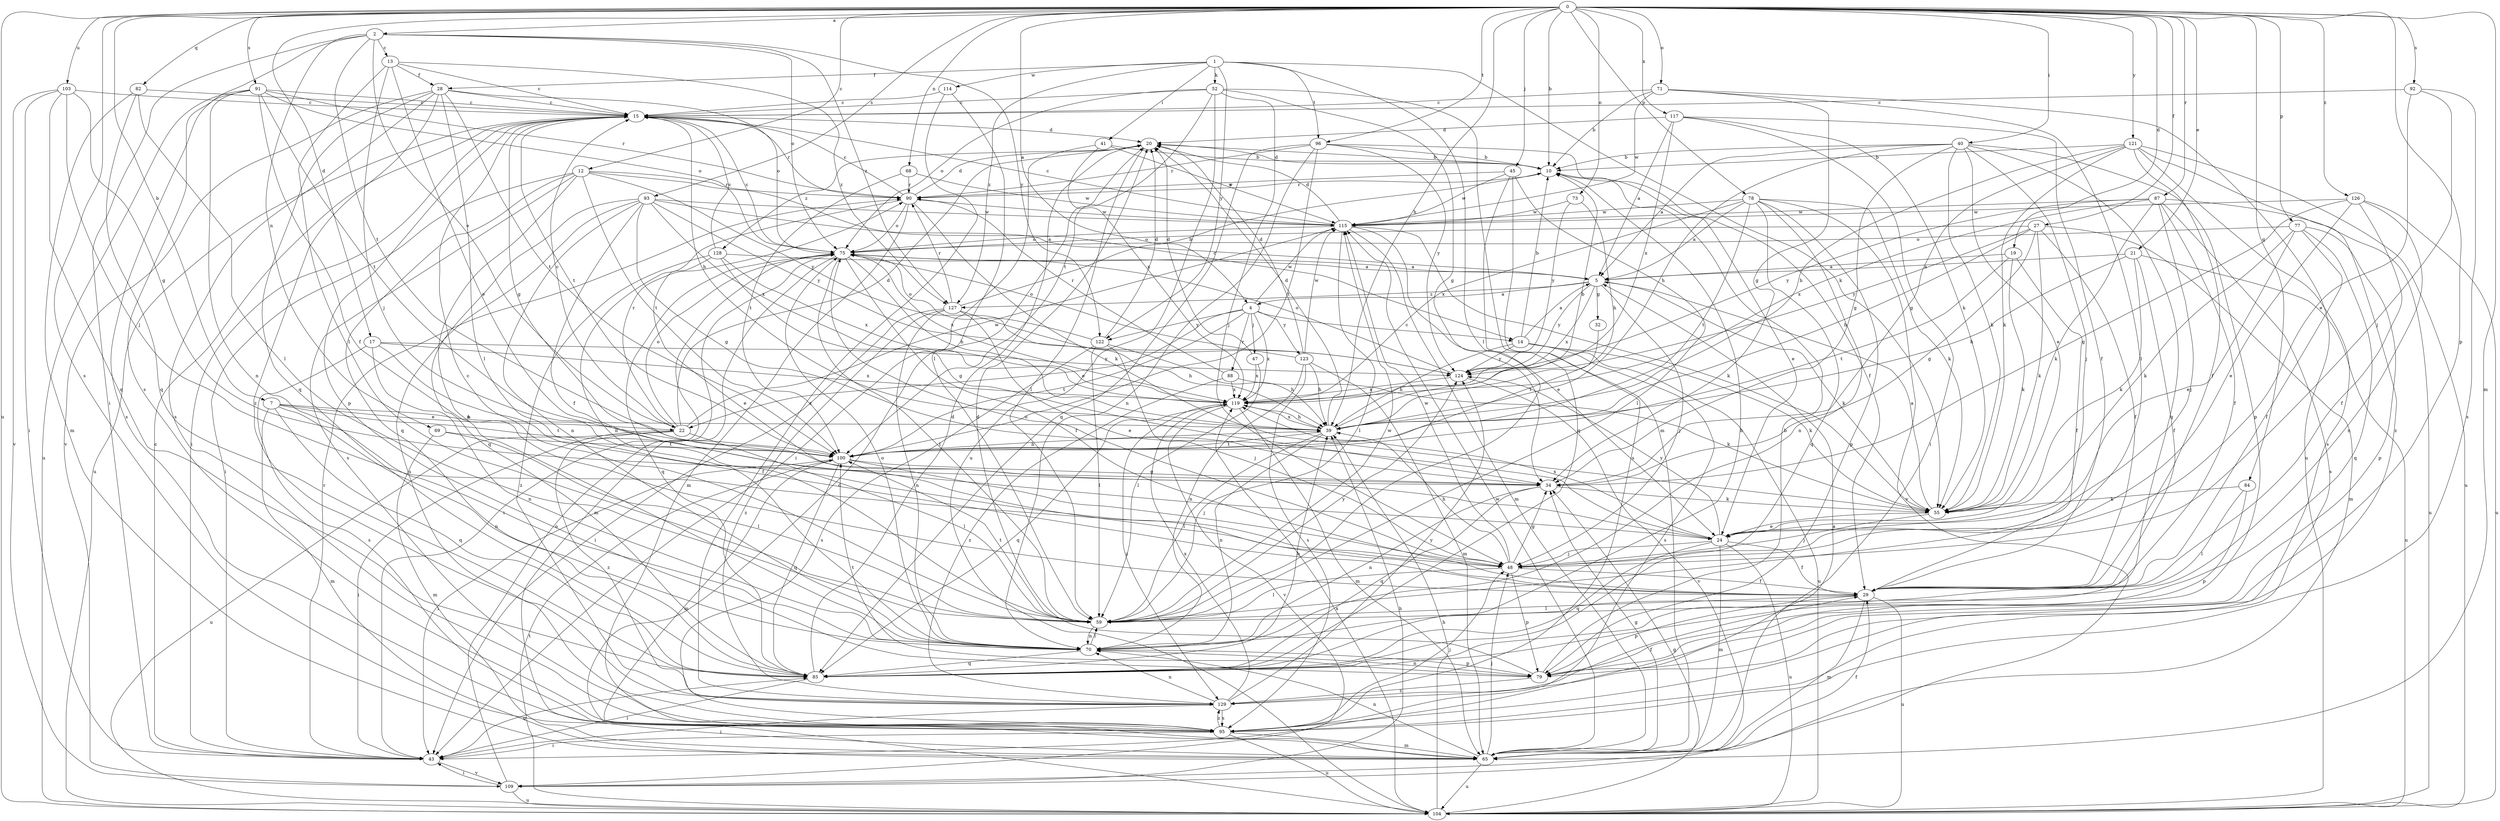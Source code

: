 strict digraph  {
0;
1;
2;
4;
5;
7;
10;
12;
13;
14;
15;
17;
19;
20;
21;
22;
24;
27;
28;
29;
32;
34;
39;
40;
41;
43;
45;
47;
48;
52;
55;
59;
65;
68;
69;
70;
71;
73;
75;
77;
78;
79;
82;
84;
85;
87;
88;
90;
91;
92;
93;
95;
96;
100;
103;
104;
109;
114;
115;
117;
119;
121;
122;
123;
124;
126;
127;
128;
129;
0 -> 2  [label=a];
0 -> 4  [label=a];
0 -> 7  [label=b];
0 -> 10  [label=b];
0 -> 12  [label=c];
0 -> 17  [label=d];
0 -> 19  [label=d];
0 -> 21  [label=e];
0 -> 27  [label=f];
0 -> 39  [label=h];
0 -> 40  [label=i];
0 -> 45  [label=j];
0 -> 65  [label=m];
0 -> 68  [label=n];
0 -> 71  [label=o];
0 -> 73  [label=o];
0 -> 77  [label=p];
0 -> 78  [label=p];
0 -> 79  [label=p];
0 -> 82  [label=q];
0 -> 84  [label=q];
0 -> 87  [label=r];
0 -> 91  [label=s];
0 -> 92  [label=s];
0 -> 93  [label=s];
0 -> 95  [label=s];
0 -> 96  [label=t];
0 -> 103  [label=u];
0 -> 104  [label=u];
0 -> 117  [label=x];
0 -> 121  [label=y];
0 -> 126  [label=z];
1 -> 28  [label=f];
1 -> 41  [label=i];
1 -> 52  [label=k];
1 -> 55  [label=k];
1 -> 59  [label=l];
1 -> 96  [label=t];
1 -> 114  [label=w];
1 -> 122  [label=y];
1 -> 127  [label=z];
2 -> 13  [label=c];
2 -> 22  [label=e];
2 -> 43  [label=i];
2 -> 69  [label=n];
2 -> 75  [label=o];
2 -> 95  [label=s];
2 -> 100  [label=t];
2 -> 122  [label=y];
2 -> 127  [label=z];
4 -> 14  [label=c];
4 -> 22  [label=e];
4 -> 47  [label=j];
4 -> 88  [label=r];
4 -> 100  [label=t];
4 -> 115  [label=w];
4 -> 119  [label=x];
4 -> 122  [label=y];
4 -> 123  [label=y];
5 -> 4  [label=a];
5 -> 32  [label=g];
5 -> 48  [label=j];
5 -> 55  [label=k];
5 -> 119  [label=x];
5 -> 124  [label=y];
5 -> 127  [label=z];
7 -> 22  [label=e];
7 -> 39  [label=h];
7 -> 65  [label=m];
7 -> 70  [label=n];
7 -> 85  [label=q];
7 -> 100  [label=t];
10 -> 20  [label=d];
10 -> 24  [label=e];
10 -> 90  [label=r];
12 -> 14  [label=c];
12 -> 43  [label=i];
12 -> 70  [label=n];
12 -> 85  [label=q];
12 -> 90  [label=r];
12 -> 95  [label=s];
12 -> 100  [label=t];
12 -> 124  [label=y];
13 -> 15  [label=c];
13 -> 24  [label=e];
13 -> 28  [label=f];
13 -> 48  [label=j];
13 -> 59  [label=l];
13 -> 127  [label=z];
14 -> 5  [label=a];
14 -> 10  [label=b];
14 -> 39  [label=h];
14 -> 55  [label=k];
14 -> 95  [label=s];
14 -> 104  [label=u];
14 -> 124  [label=y];
15 -> 20  [label=d];
15 -> 34  [label=g];
15 -> 39  [label=h];
15 -> 43  [label=i];
15 -> 79  [label=p];
15 -> 90  [label=r];
15 -> 100  [label=t];
15 -> 104  [label=u];
17 -> 29  [label=f];
17 -> 70  [label=n];
17 -> 95  [label=s];
17 -> 119  [label=x];
17 -> 124  [label=y];
19 -> 5  [label=a];
19 -> 29  [label=f];
19 -> 55  [label=k];
19 -> 100  [label=t];
20 -> 10  [label=b];
20 -> 59  [label=l];
20 -> 128  [label=z];
21 -> 5  [label=a];
21 -> 29  [label=f];
21 -> 39  [label=h];
21 -> 55  [label=k];
21 -> 104  [label=u];
22 -> 15  [label=c];
22 -> 20  [label=d];
22 -> 43  [label=i];
22 -> 59  [label=l];
22 -> 75  [label=o];
22 -> 90  [label=r];
22 -> 104  [label=u];
22 -> 115  [label=w];
22 -> 129  [label=z];
24 -> 29  [label=f];
24 -> 48  [label=j];
24 -> 65  [label=m];
24 -> 85  [label=q];
24 -> 104  [label=u];
24 -> 119  [label=x];
24 -> 124  [label=y];
27 -> 29  [label=f];
27 -> 34  [label=g];
27 -> 39  [label=h];
27 -> 55  [label=k];
27 -> 65  [label=m];
27 -> 75  [label=o];
27 -> 124  [label=y];
28 -> 15  [label=c];
28 -> 59  [label=l];
28 -> 75  [label=o];
28 -> 85  [label=q];
28 -> 95  [label=s];
28 -> 100  [label=t];
28 -> 109  [label=v];
28 -> 129  [label=z];
29 -> 59  [label=l];
29 -> 65  [label=m];
29 -> 79  [label=p];
29 -> 104  [label=u];
32 -> 100  [label=t];
34 -> 55  [label=k];
34 -> 70  [label=n];
34 -> 85  [label=q];
39 -> 10  [label=b];
39 -> 20  [label=d];
39 -> 59  [label=l];
39 -> 70  [label=n];
39 -> 100  [label=t];
39 -> 119  [label=x];
40 -> 5  [label=a];
40 -> 10  [label=b];
40 -> 24  [label=e];
40 -> 34  [label=g];
40 -> 39  [label=h];
40 -> 48  [label=j];
40 -> 55  [label=k];
40 -> 79  [label=p];
40 -> 85  [label=q];
41 -> 10  [label=b];
41 -> 43  [label=i];
41 -> 115  [label=w];
41 -> 119  [label=x];
43 -> 15  [label=c];
43 -> 85  [label=q];
43 -> 90  [label=r];
43 -> 109  [label=v];
45 -> 59  [label=l];
45 -> 85  [label=q];
45 -> 90  [label=r];
45 -> 95  [label=s];
45 -> 115  [label=w];
47 -> 20  [label=d];
47 -> 59  [label=l];
47 -> 119  [label=x];
48 -> 29  [label=f];
48 -> 34  [label=g];
48 -> 39  [label=h];
48 -> 59  [label=l];
48 -> 75  [label=o];
48 -> 79  [label=p];
48 -> 115  [label=w];
52 -> 15  [label=c];
52 -> 34  [label=g];
52 -> 48  [label=j];
52 -> 65  [label=m];
52 -> 75  [label=o];
52 -> 100  [label=t];
52 -> 104  [label=u];
55 -> 5  [label=a];
55 -> 24  [label=e];
55 -> 48  [label=j];
59 -> 15  [label=c];
59 -> 70  [label=n];
59 -> 100  [label=t];
59 -> 115  [label=w];
59 -> 124  [label=y];
65 -> 5  [label=a];
65 -> 29  [label=f];
65 -> 34  [label=g];
65 -> 48  [label=j];
65 -> 70  [label=n];
65 -> 104  [label=u];
65 -> 115  [label=w];
68 -> 90  [label=r];
68 -> 100  [label=t];
68 -> 115  [label=w];
69 -> 59  [label=l];
69 -> 65  [label=m];
69 -> 100  [label=t];
70 -> 59  [label=l];
70 -> 75  [label=o];
70 -> 79  [label=p];
70 -> 85  [label=q];
71 -> 10  [label=b];
71 -> 15  [label=c];
71 -> 34  [label=g];
71 -> 59  [label=l];
71 -> 104  [label=u];
71 -> 115  [label=w];
73 -> 39  [label=h];
73 -> 115  [label=w];
73 -> 124  [label=y];
75 -> 5  [label=a];
75 -> 15  [label=c];
75 -> 29  [label=f];
75 -> 39  [label=h];
75 -> 43  [label=i];
75 -> 59  [label=l];
75 -> 65  [label=m];
75 -> 85  [label=q];
75 -> 119  [label=x];
77 -> 24  [label=e];
77 -> 29  [label=f];
77 -> 55  [label=k];
77 -> 75  [label=o];
77 -> 79  [label=p];
77 -> 85  [label=q];
78 -> 5  [label=a];
78 -> 55  [label=k];
78 -> 70  [label=n];
78 -> 79  [label=p];
78 -> 85  [label=q];
78 -> 100  [label=t];
78 -> 109  [label=v];
78 -> 115  [label=w];
78 -> 119  [label=x];
79 -> 10  [label=b];
79 -> 20  [label=d];
79 -> 70  [label=n];
79 -> 100  [label=t];
79 -> 129  [label=z];
82 -> 15  [label=c];
82 -> 59  [label=l];
82 -> 65  [label=m];
82 -> 85  [label=q];
84 -> 55  [label=k];
84 -> 59  [label=l];
84 -> 79  [label=p];
85 -> 10  [label=b];
85 -> 20  [label=d];
85 -> 39  [label=h];
85 -> 43  [label=i];
87 -> 29  [label=f];
87 -> 48  [label=j];
87 -> 55  [label=k];
87 -> 95  [label=s];
87 -> 104  [label=u];
87 -> 115  [label=w];
87 -> 119  [label=x];
87 -> 124  [label=y];
88 -> 55  [label=k];
88 -> 90  [label=r];
88 -> 119  [label=x];
88 -> 129  [label=z];
90 -> 15  [label=c];
90 -> 20  [label=d];
90 -> 55  [label=k];
90 -> 65  [label=m];
90 -> 70  [label=n];
90 -> 75  [label=o];
90 -> 115  [label=w];
91 -> 15  [label=c];
91 -> 29  [label=f];
91 -> 70  [label=n];
91 -> 75  [label=o];
91 -> 90  [label=r];
91 -> 95  [label=s];
91 -> 100  [label=t];
91 -> 104  [label=u];
92 -> 15  [label=c];
92 -> 24  [label=e];
92 -> 48  [label=j];
92 -> 95  [label=s];
93 -> 5  [label=a];
93 -> 29  [label=f];
93 -> 34  [label=g];
93 -> 70  [label=n];
93 -> 85  [label=q];
93 -> 95  [label=s];
93 -> 115  [label=w];
93 -> 119  [label=x];
93 -> 124  [label=y];
95 -> 43  [label=i];
95 -> 48  [label=j];
95 -> 65  [label=m];
95 -> 104  [label=u];
95 -> 129  [label=z];
96 -> 10  [label=b];
96 -> 29  [label=f];
96 -> 70  [label=n];
96 -> 85  [label=q];
96 -> 90  [label=r];
96 -> 100  [label=t];
96 -> 124  [label=y];
100 -> 34  [label=g];
100 -> 39  [label=h];
100 -> 43  [label=i];
100 -> 48  [label=j];
100 -> 65  [label=m];
100 -> 85  [label=q];
103 -> 15  [label=c];
103 -> 34  [label=g];
103 -> 43  [label=i];
103 -> 48  [label=j];
103 -> 85  [label=q];
103 -> 109  [label=v];
104 -> 20  [label=d];
104 -> 34  [label=g];
104 -> 39  [label=h];
104 -> 100  [label=t];
104 -> 119  [label=x];
109 -> 39  [label=h];
109 -> 43  [label=i];
109 -> 75  [label=o];
109 -> 104  [label=u];
114 -> 15  [label=c];
114 -> 59  [label=l];
114 -> 129  [label=z];
115 -> 15  [label=c];
115 -> 20  [label=d];
115 -> 24  [label=e];
115 -> 55  [label=k];
115 -> 59  [label=l];
115 -> 65  [label=m];
115 -> 75  [label=o];
117 -> 5  [label=a];
117 -> 20  [label=d];
117 -> 29  [label=f];
117 -> 43  [label=i];
117 -> 55  [label=k];
117 -> 119  [label=x];
119 -> 39  [label=h];
119 -> 65  [label=m];
119 -> 85  [label=q];
119 -> 109  [label=v];
119 -> 129  [label=z];
121 -> 10  [label=b];
121 -> 29  [label=f];
121 -> 34  [label=g];
121 -> 39  [label=h];
121 -> 55  [label=k];
121 -> 95  [label=s];
121 -> 104  [label=u];
121 -> 129  [label=z];
122 -> 20  [label=d];
122 -> 39  [label=h];
122 -> 48  [label=j];
122 -> 59  [label=l];
122 -> 75  [label=o];
122 -> 95  [label=s];
123 -> 20  [label=d];
123 -> 39  [label=h];
123 -> 65  [label=m];
123 -> 70  [label=n];
123 -> 75  [label=o];
123 -> 95  [label=s];
123 -> 115  [label=w];
124 -> 75  [label=o];
124 -> 109  [label=v];
124 -> 119  [label=x];
126 -> 24  [label=e];
126 -> 29  [label=f];
126 -> 34  [label=g];
126 -> 70  [label=n];
126 -> 104  [label=u];
126 -> 115  [label=w];
127 -> 10  [label=b];
127 -> 24  [label=e];
127 -> 39  [label=h];
127 -> 43  [label=i];
127 -> 70  [label=n];
127 -> 90  [label=r];
127 -> 129  [label=z];
128 -> 5  [label=a];
128 -> 15  [label=c];
128 -> 24  [label=e];
128 -> 34  [label=g];
128 -> 119  [label=x];
128 -> 129  [label=z];
129 -> 29  [label=f];
129 -> 43  [label=i];
129 -> 70  [label=n];
129 -> 95  [label=s];
129 -> 119  [label=x];
129 -> 124  [label=y];
}
